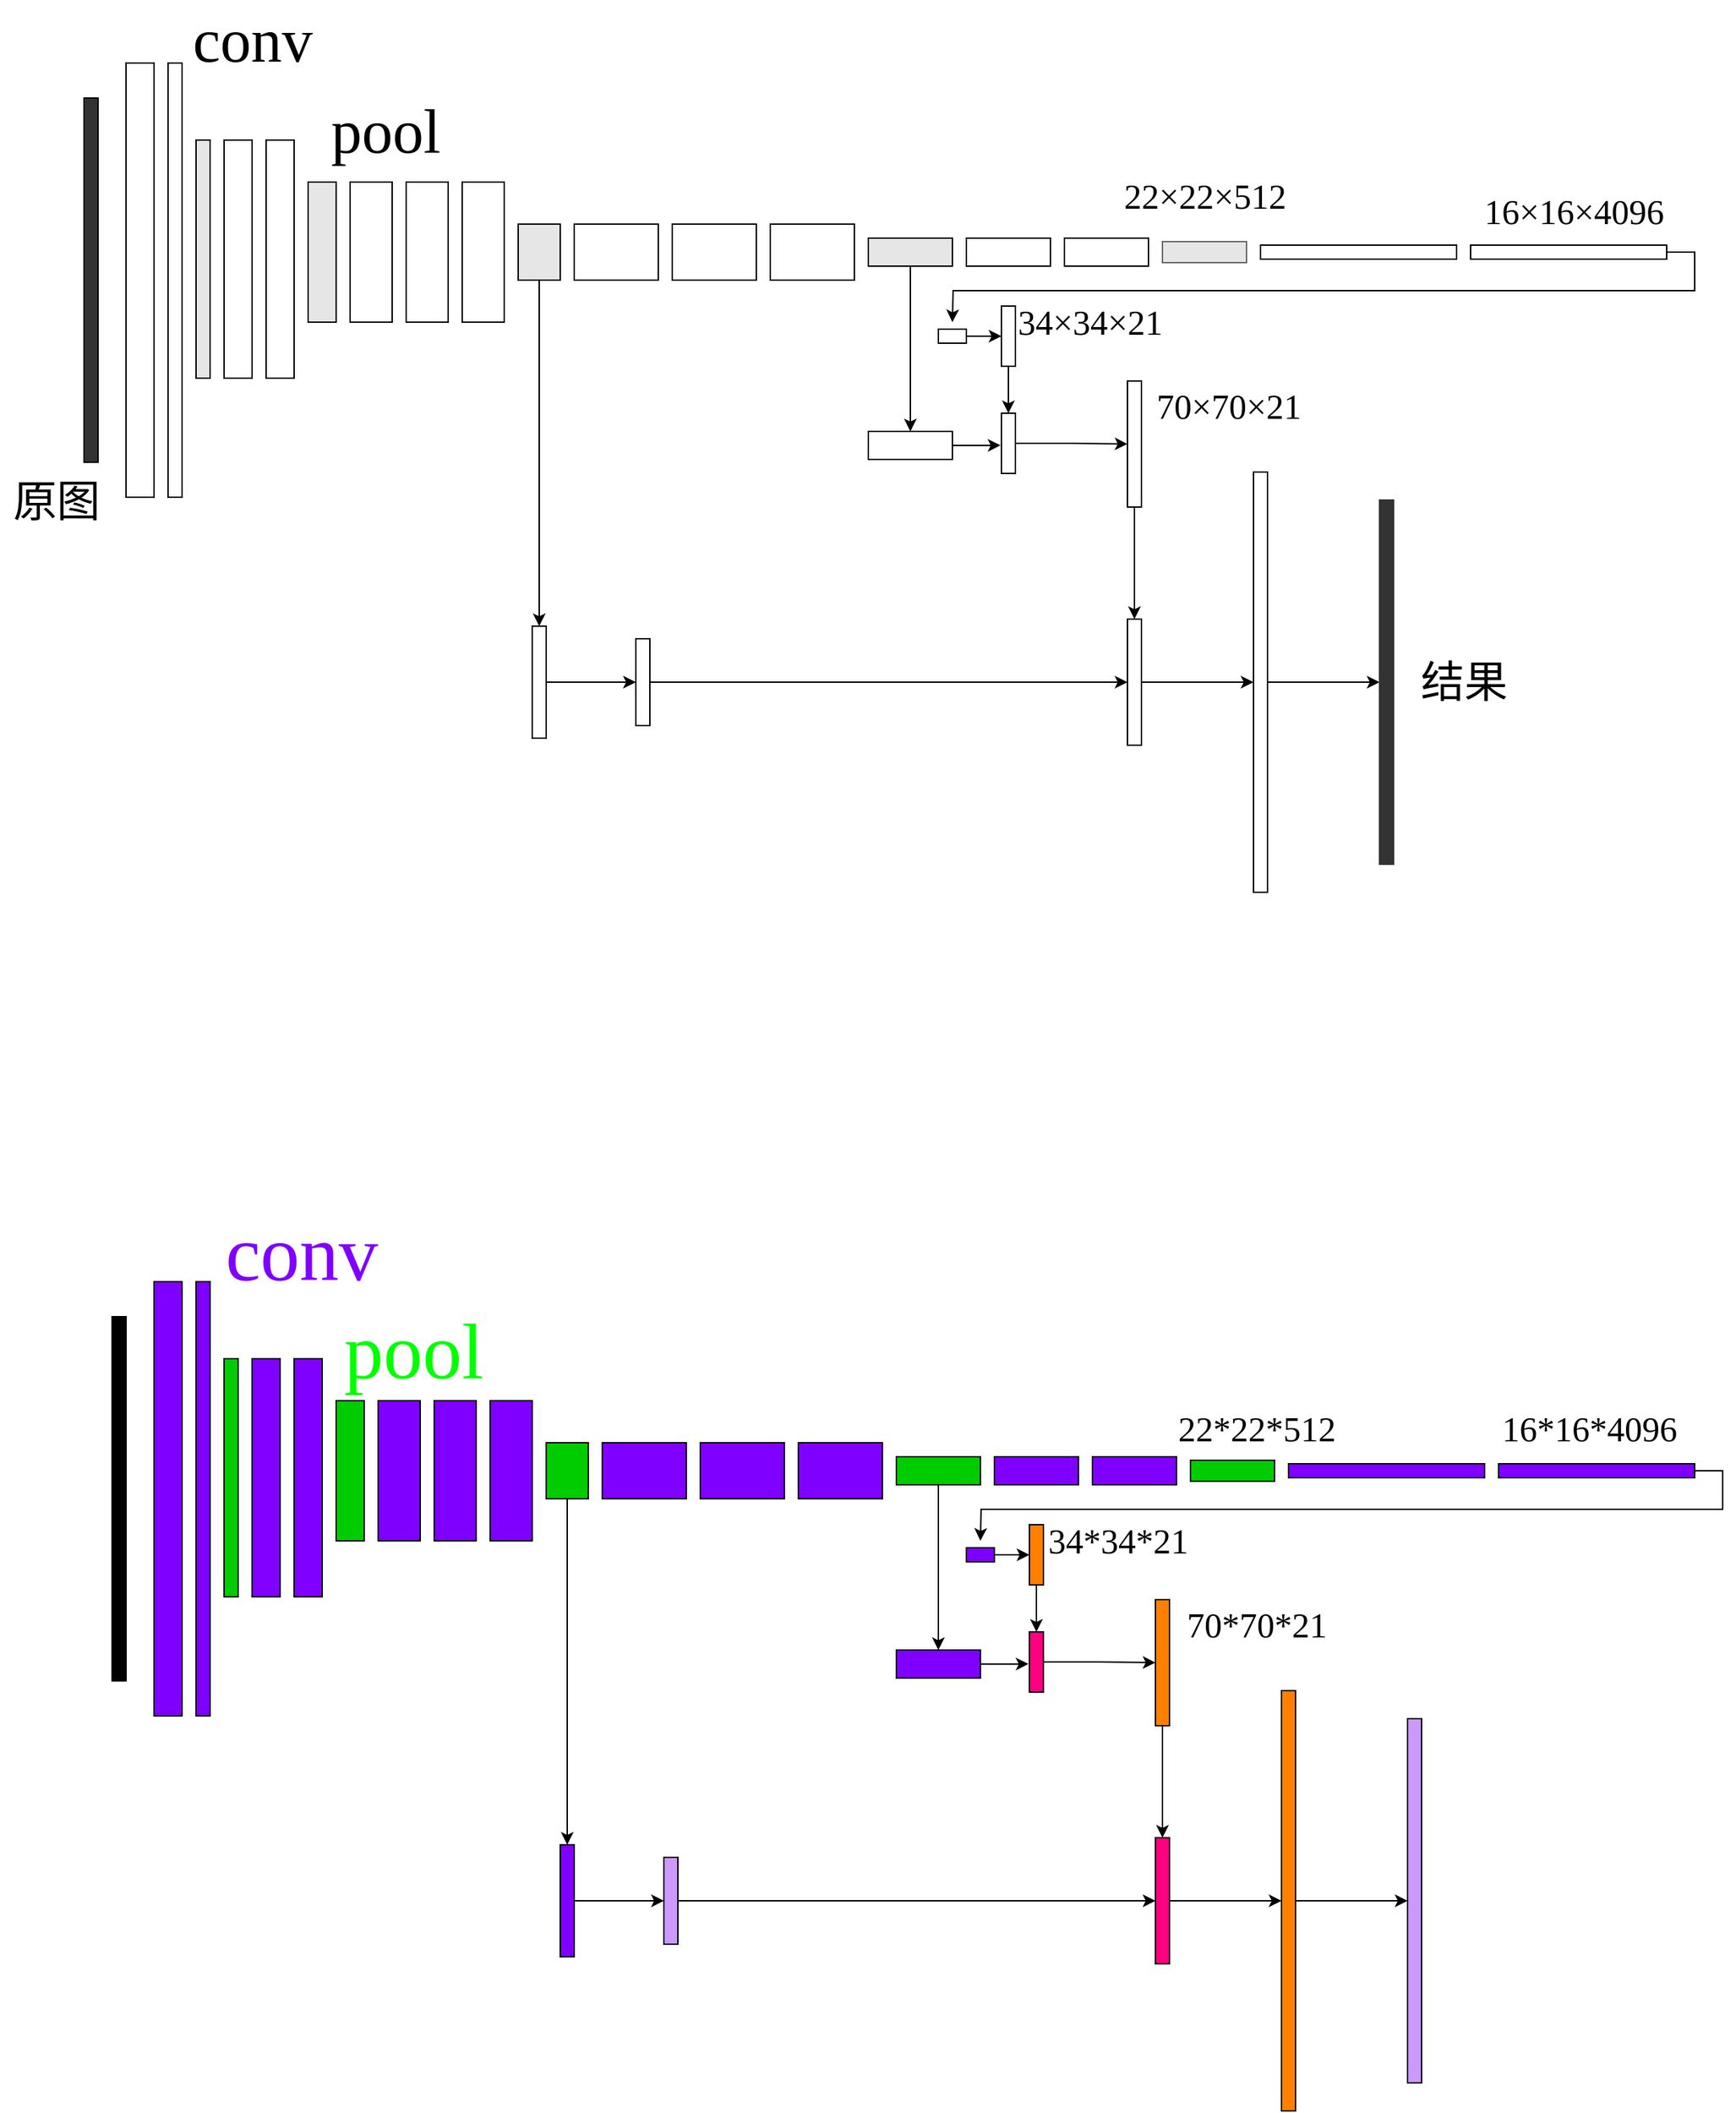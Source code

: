 <mxfile version="13.1.3" type="github">
  <diagram id="4vmw9qc6sN0B8Oa-BUN9" name="Page-1">
    <mxGraphModel dx="2274" dy="750" grid="1" gridSize="10" guides="1" tooltips="1" connect="1" arrows="1" fold="1" page="1" pageScale="1" pageWidth="827" pageHeight="1169" math="0" shadow="0">
      <root>
        <mxCell id="0" />
        <mxCell id="1" parent="0" />
        <mxCell id="EISd4JiYMSwrplZ_3Wii-1" value="" style="rounded=0;whiteSpace=wrap;html=1;strokeColor=#000000;fillColor=#333333;fontFamily=Times New Roman;fontSize=25;" parent="1" vertex="1">
          <mxGeometry x="20" y="180" width="10" height="260" as="geometry" />
        </mxCell>
        <mxCell id="EISd4JiYMSwrplZ_3Wii-2" value="" style="rounded=0;whiteSpace=wrap;html=1;fillColor=#FFFFFF;fontFamily=Times New Roman;fontSize=25;" parent="1" vertex="1">
          <mxGeometry x="50" y="155" width="20" height="310" as="geometry" />
        </mxCell>
        <mxCell id="EISd4JiYMSwrplZ_3Wii-3" value="" style="rounded=0;whiteSpace=wrap;html=1;fillColor=#FFFFFF;fontFamily=Times New Roman;fontSize=25;" parent="1" vertex="1">
          <mxGeometry x="80" y="155" width="10" height="310" as="geometry" />
        </mxCell>
        <mxCell id="EISd4JiYMSwrplZ_3Wii-4" value="" style="rounded=0;whiteSpace=wrap;html=1;fillColor=#E6E6E6;fontFamily=Times New Roman;fontSize=25;" parent="1" vertex="1">
          <mxGeometry x="100" y="210" width="10" height="170" as="geometry" />
        </mxCell>
        <mxCell id="EISd4JiYMSwrplZ_3Wii-5" value="" style="rounded=0;whiteSpace=wrap;html=1;fillColor=#FFFFFF;fontFamily=Times New Roman;fontSize=25;" parent="1" vertex="1">
          <mxGeometry x="120" y="210" width="20" height="170" as="geometry" />
        </mxCell>
        <mxCell id="EISd4JiYMSwrplZ_3Wii-7" value="" style="rounded=0;whiteSpace=wrap;html=1;fillColor=#FFFFFF;fontFamily=Times New Roman;fontSize=25;" parent="1" vertex="1">
          <mxGeometry x="150" y="210" width="20" height="170" as="geometry" />
        </mxCell>
        <mxCell id="EISd4JiYMSwrplZ_3Wii-8" value="" style="rounded=0;whiteSpace=wrap;html=1;fillColor=#E6E6E6;fontFamily=Times New Roman;fontSize=25;" parent="1" vertex="1">
          <mxGeometry x="180" y="240" width="20" height="100" as="geometry" />
        </mxCell>
        <mxCell id="EISd4JiYMSwrplZ_3Wii-9" value="" style="rounded=0;whiteSpace=wrap;html=1;fillColor=#FFFFFF;fontFamily=Times New Roman;fontSize=25;" parent="1" vertex="1">
          <mxGeometry x="210" y="240" width="30" height="100" as="geometry" />
        </mxCell>
        <mxCell id="EISd4JiYMSwrplZ_3Wii-11" value="" style="rounded=0;whiteSpace=wrap;html=1;fillColor=#FFFFFF;fontFamily=Times New Roman;fontSize=25;" parent="1" vertex="1">
          <mxGeometry x="250" y="240" width="30" height="100" as="geometry" />
        </mxCell>
        <mxCell id="EISd4JiYMSwrplZ_3Wii-12" value="" style="rounded=0;whiteSpace=wrap;html=1;fillColor=#FFFFFF;fontFamily=Times New Roman;fontSize=25;" parent="1" vertex="1">
          <mxGeometry x="290" y="240" width="30" height="100" as="geometry" />
        </mxCell>
        <mxCell id="EISd4JiYMSwrplZ_3Wii-50" value="" style="edgeStyle=orthogonalEdgeStyle;rounded=0;orthogonalLoop=1;jettySize=auto;html=1;exitX=0.5;exitY=1;exitDx=0;exitDy=0;fontFamily=Times New Roman;fontSize=25;" parent="1" source="EISd4JiYMSwrplZ_3Wii-13" target="EISd4JiYMSwrplZ_3Wii-49" edge="1">
          <mxGeometry relative="1" as="geometry">
            <mxPoint x="345" y="325" as="sourcePoint" />
          </mxGeometry>
        </mxCell>
        <mxCell id="EISd4JiYMSwrplZ_3Wii-13" value="" style="rounded=0;whiteSpace=wrap;html=1;fillColor=#E6E6E6;fontFamily=Times New Roman;fontSize=25;" parent="1" vertex="1">
          <mxGeometry x="330" y="270" width="30" height="40" as="geometry" />
        </mxCell>
        <mxCell id="EISd4JiYMSwrplZ_3Wii-52" value="" style="edgeStyle=orthogonalEdgeStyle;rounded=0;orthogonalLoop=1;jettySize=auto;html=1;entryX=0;entryY=0.5;entryDx=0;entryDy=0;fontFamily=Times New Roman;fontSize=25;" parent="1" source="EISd4JiYMSwrplZ_3Wii-49" target="EISd4JiYMSwrplZ_3Wii-43" edge="1">
          <mxGeometry relative="1" as="geometry">
            <mxPoint x="411" y="592" as="targetPoint" />
          </mxGeometry>
        </mxCell>
        <mxCell id="EISd4JiYMSwrplZ_3Wii-49" value="" style="rounded=0;whiteSpace=wrap;html=1;fillColor=#FFFFFF;fontFamily=Times New Roman;fontSize=25;" parent="1" vertex="1">
          <mxGeometry x="340" y="557" width="10" height="80" as="geometry" />
        </mxCell>
        <mxCell id="EISd4JiYMSwrplZ_3Wii-48" value="" style="edgeStyle=orthogonalEdgeStyle;rounded=0;orthogonalLoop=1;jettySize=auto;html=1;fontFamily=Times New Roman;fontSize=25;" parent="1" source="EISd4JiYMSwrplZ_3Wii-43" target="EISd4JiYMSwrplZ_3Wii-36" edge="1">
          <mxGeometry relative="1" as="geometry">
            <mxPoint x="440" y="580" as="targetPoint" />
          </mxGeometry>
        </mxCell>
        <mxCell id="EISd4JiYMSwrplZ_3Wii-43" value="" style="rounded=0;whiteSpace=wrap;html=1;fillColor=#FFFFFF;fontFamily=Times New Roman;fontSize=25;" parent="1" vertex="1">
          <mxGeometry x="414" y="566" width="10" height="62" as="geometry" />
        </mxCell>
        <mxCell id="EISd4JiYMSwrplZ_3Wii-15" value="" style="rounded=0;whiteSpace=wrap;html=1;fillColor=#FFFFFF;fontFamily=Times New Roman;fontSize=25;" parent="1" vertex="1">
          <mxGeometry x="370" y="270" width="60" height="40" as="geometry" />
        </mxCell>
        <mxCell id="EISd4JiYMSwrplZ_3Wii-17" value="" style="rounded=0;whiteSpace=wrap;html=1;fillColor=#FFFFFF;fontFamily=Times New Roman;fontSize=25;" parent="1" vertex="1">
          <mxGeometry x="440" y="270" width="60" height="40" as="geometry" />
        </mxCell>
        <mxCell id="EISd4JiYMSwrplZ_3Wii-18" value="" style="rounded=0;whiteSpace=wrap;html=1;fillColor=#FFFFFF;fontFamily=Times New Roman;fontSize=25;" parent="1" vertex="1">
          <mxGeometry x="510" y="270" width="60" height="40" as="geometry" />
        </mxCell>
        <mxCell id="EISd4JiYMSwrplZ_3Wii-58" value="" style="edgeStyle=orthogonalEdgeStyle;rounded=0;orthogonalLoop=1;jettySize=auto;html=1;fontFamily=Times New Roman;fontSize=25;" parent="1" source="EISd4JiYMSwrplZ_3Wii-19" target="EISd4JiYMSwrplZ_3Wii-57" edge="1">
          <mxGeometry relative="1" as="geometry" />
        </mxCell>
        <mxCell id="EISd4JiYMSwrplZ_3Wii-19" value="" style="rounded=0;whiteSpace=wrap;html=1;fillColor=#E6E6E6;fontFamily=Times New Roman;fontSize=25;" parent="1" vertex="1">
          <mxGeometry x="580" y="280" width="60" height="20" as="geometry" />
        </mxCell>
        <mxCell id="EISd4JiYMSwrplZ_3Wii-60" value="" style="edgeStyle=orthogonalEdgeStyle;rounded=0;orthogonalLoop=1;jettySize=auto;html=1;entryX=-0.066;entryY=0.533;entryDx=0;entryDy=0;entryPerimeter=0;fontFamily=Times New Roman;fontSize=25;" parent="1" source="EISd4JiYMSwrplZ_3Wii-57" target="EISd4JiYMSwrplZ_3Wii-32" edge="1">
          <mxGeometry relative="1" as="geometry">
            <mxPoint x="670" y="427" as="targetPoint" />
          </mxGeometry>
        </mxCell>
        <mxCell id="EISd4JiYMSwrplZ_3Wii-57" value="" style="rounded=0;whiteSpace=wrap;html=1;fillColor=#FFFFFF;fontFamily=Times New Roman;fontSize=25;" parent="1" vertex="1">
          <mxGeometry x="580" y="418" width="60" height="20" as="geometry" />
        </mxCell>
        <mxCell id="EISd4JiYMSwrplZ_3Wii-22" value="" style="rounded=0;whiteSpace=wrap;html=1;fillColor=#FFFFFF;fontFamily=Times New Roman;fontSize=25;" parent="1" vertex="1">
          <mxGeometry x="650" y="280" width="60" height="20" as="geometry" />
        </mxCell>
        <mxCell id="EISd4JiYMSwrplZ_3Wii-23" value="" style="rounded=0;whiteSpace=wrap;html=1;fillColor=#FFFFFF;fontFamily=Times New Roman;fontSize=25;" parent="1" vertex="1">
          <mxGeometry x="720" y="280" width="60" height="20" as="geometry" />
        </mxCell>
        <mxCell id="EISd4JiYMSwrplZ_3Wii-24" value="" style="rounded=0;whiteSpace=wrap;html=1;fillColor=#E6E6E6;fontFamily=Times New Roman;fontSize=25;strokeColor=#666666;fontColor=#333333;" parent="1" vertex="1">
          <mxGeometry x="790" y="282.5" width="60" height="15" as="geometry" />
        </mxCell>
        <mxCell id="EISd4JiYMSwrplZ_3Wii-25" value="" style="rounded=0;whiteSpace=wrap;html=1;fillColor=#FFFFFF;fontFamily=Times New Roman;fontSize=25;" parent="1" vertex="1">
          <mxGeometry x="860" y="285" width="140" height="10" as="geometry" />
        </mxCell>
        <mxCell id="EISd4JiYMSwrplZ_3Wii-54" value="" style="edgeStyle=orthogonalEdgeStyle;rounded=0;orthogonalLoop=1;jettySize=auto;html=1;exitX=1;exitY=0.5;exitDx=0;exitDy=0;fontFamily=Times New Roman;fontSize=25;" parent="1" source="EISd4JiYMSwrplZ_3Wii-27" edge="1">
          <mxGeometry relative="1" as="geometry">
            <mxPoint x="640" y="340" as="targetPoint" />
          </mxGeometry>
        </mxCell>
        <mxCell id="EISd4JiYMSwrplZ_3Wii-27" value="" style="rounded=0;whiteSpace=wrap;html=1;fillColor=#FFFFFF;fontFamily=Times New Roman;fontSize=25;" parent="1" vertex="1">
          <mxGeometry x="1010" y="285" width="140" height="10" as="geometry" />
        </mxCell>
        <mxCell id="EISd4JiYMSwrplZ_3Wii-56" value="" style="edgeStyle=orthogonalEdgeStyle;rounded=0;orthogonalLoop=1;jettySize=auto;html=1;entryX=0;entryY=0.5;entryDx=0;entryDy=0;fontFamily=Times New Roman;fontSize=25;" parent="1" source="EISd4JiYMSwrplZ_3Wii-28" target="EISd4JiYMSwrplZ_3Wii-31" edge="1">
          <mxGeometry relative="1" as="geometry">
            <mxPoint x="730" y="350" as="targetPoint" />
          </mxGeometry>
        </mxCell>
        <mxCell id="EISd4JiYMSwrplZ_3Wii-28" value="" style="rounded=0;whiteSpace=wrap;html=1;fillColor=#FFFFFF;fontFamily=Times New Roman;fontSize=25;" parent="1" vertex="1">
          <mxGeometry x="630" y="345" width="20" height="10" as="geometry" />
        </mxCell>
        <mxCell id="EISd4JiYMSwrplZ_3Wii-33" value="" style="edgeStyle=orthogonalEdgeStyle;rounded=0;orthogonalLoop=1;jettySize=auto;html=1;fontFamily=Times New Roman;fontSize=25;" parent="1" source="EISd4JiYMSwrplZ_3Wii-31" target="EISd4JiYMSwrplZ_3Wii-32" edge="1">
          <mxGeometry relative="1" as="geometry" />
        </mxCell>
        <mxCell id="EISd4JiYMSwrplZ_3Wii-31" value="" style="rounded=0;whiteSpace=wrap;html=1;fillColor=#FFFFFF;fontFamily=Times New Roman;fontSize=25;" parent="1" vertex="1">
          <mxGeometry x="675" y="328.5" width="10" height="43" as="geometry" />
        </mxCell>
        <mxCell id="EISd4JiYMSwrplZ_3Wii-35" value="" style="edgeStyle=orthogonalEdgeStyle;rounded=0;orthogonalLoop=1;jettySize=auto;html=1;fontFamily=Times New Roman;fontSize=25;" parent="1" source="EISd4JiYMSwrplZ_3Wii-32" target="EISd4JiYMSwrplZ_3Wii-34" edge="1">
          <mxGeometry relative="1" as="geometry" />
        </mxCell>
        <mxCell id="EISd4JiYMSwrplZ_3Wii-32" value="" style="rounded=0;whiteSpace=wrap;html=1;fillColor=#FFFFFF;fontFamily=Times New Roman;fontSize=25;" parent="1" vertex="1">
          <mxGeometry x="675" y="405" width="10" height="43" as="geometry" />
        </mxCell>
        <mxCell id="EISd4JiYMSwrplZ_3Wii-37" value="" style="edgeStyle=orthogonalEdgeStyle;rounded=0;orthogonalLoop=1;jettySize=auto;html=1;fontFamily=Times New Roman;fontSize=25;" parent="1" source="EISd4JiYMSwrplZ_3Wii-34" target="EISd4JiYMSwrplZ_3Wii-36" edge="1">
          <mxGeometry relative="1" as="geometry" />
        </mxCell>
        <mxCell id="EISd4JiYMSwrplZ_3Wii-34" value="" style="rounded=0;whiteSpace=wrap;html=1;fillColor=#FFFFFF;fontFamily=Times New Roman;fontSize=25;" parent="1" vertex="1">
          <mxGeometry x="765" y="382" width="10" height="90" as="geometry" />
        </mxCell>
        <mxCell id="EISd4JiYMSwrplZ_3Wii-39" value="" style="edgeStyle=orthogonalEdgeStyle;rounded=0;orthogonalLoop=1;jettySize=auto;html=1;fontFamily=Times New Roman;fontSize=25;" parent="1" source="EISd4JiYMSwrplZ_3Wii-36" target="EISd4JiYMSwrplZ_3Wii-38" edge="1">
          <mxGeometry relative="1" as="geometry" />
        </mxCell>
        <mxCell id="EISd4JiYMSwrplZ_3Wii-36" value="" style="rounded=0;whiteSpace=wrap;html=1;fillColor=#FFFFFF;fontFamily=Times New Roman;fontSize=25;" parent="1" vertex="1">
          <mxGeometry x="765" y="552" width="10" height="90" as="geometry" />
        </mxCell>
        <mxCell id="EISd4JiYMSwrplZ_3Wii-42" value="" style="edgeStyle=orthogonalEdgeStyle;rounded=0;orthogonalLoop=1;jettySize=auto;html=1;fontFamily=Times New Roman;fontSize=25;" parent="1" source="EISd4JiYMSwrplZ_3Wii-38" target="EISd4JiYMSwrplZ_3Wii-41" edge="1">
          <mxGeometry relative="1" as="geometry" />
        </mxCell>
        <mxCell id="EISd4JiYMSwrplZ_3Wii-38" value="" style="rounded=0;whiteSpace=wrap;html=1;fillColor=#FFFFFF;fontFamily=Times New Roman;fontSize=25;" parent="1" vertex="1">
          <mxGeometry x="855" y="447" width="10" height="300" as="geometry" />
        </mxCell>
        <mxCell id="EISd4JiYMSwrplZ_3Wii-41" value="" style="rounded=0;whiteSpace=wrap;html=1;fillColor=#333333;fontFamily=Times New Roman;fontSize=25;strokeColor=#333333;" parent="1" vertex="1">
          <mxGeometry x="945" y="467" width="10" height="260" as="geometry" />
        </mxCell>
        <mxCell id="EISd4JiYMSwrplZ_3Wii-61" value="16&lt;span&gt;×&lt;/span&gt;16&lt;span&gt;×&lt;/span&gt;4096" style="text;html=1;strokeColor=none;fillColor=none;align=center;verticalAlign=middle;whiteSpace=wrap;rounded=0;fontFamily=Times New Roman;fontSize=25;" parent="1" vertex="1">
          <mxGeometry x="1019" y="251" width="130" height="20" as="geometry" />
        </mxCell>
        <mxCell id="EISd4JiYMSwrplZ_3Wii-63" value="22×22×512" style="text;html=1;align=center;verticalAlign=middle;resizable=0;points=[];autosize=1;fontFamily=Times New Roman;fontSize=25;" parent="1" vertex="1">
          <mxGeometry x="755" y="230" width="130" height="40" as="geometry" />
        </mxCell>
        <mxCell id="EISd4JiYMSwrplZ_3Wii-64" value="34×34×21" style="text;html=1;align=center;verticalAlign=middle;resizable=0;points=[];autosize=1;fontFamily=Times New Roman;fontSize=25;" parent="1" vertex="1">
          <mxGeometry x="678" y="320" width="120" height="40" as="geometry" />
        </mxCell>
        <mxCell id="EISd4JiYMSwrplZ_3Wii-65" value="70×70×21" style="text;html=1;align=center;verticalAlign=middle;resizable=0;points=[];autosize=1;fontFamily=Times New Roman;fontSize=25;" parent="1" vertex="1">
          <mxGeometry x="777" y="380" width="120" height="40" as="geometry" />
        </mxCell>
        <mxCell id="EISd4JiYMSwrplZ_3Wii-66" value="&lt;font style=&quot;font-size: 44px;&quot;&gt;conv&lt;/font&gt;" style="text;html=1;align=center;verticalAlign=middle;resizable=0;points=[];autosize=1;fontSize=44;fontFamily=Times New Roman;" parent="1" vertex="1">
          <mxGeometry x="90" y="110" width="100" height="60" as="geometry" />
        </mxCell>
        <mxCell id="EISd4JiYMSwrplZ_3Wii-67" value="&lt;font style=&quot;font-size: 44px;&quot;&gt;pool&lt;/font&gt;" style="text;html=1;align=center;verticalAlign=middle;resizable=0;points=[];autosize=1;fontSize=44;fontFamily=Times New Roman;" parent="1" vertex="1">
          <mxGeometry x="190" y="175" width="90" height="60" as="geometry" />
        </mxCell>
        <mxCell id="zK5FRSOt8R1a8rK1VpA8-49" value="" style="rounded=0;whiteSpace=wrap;html=1;strokeColor=#000000;fillColor=#000000;fontFamily=Times New Roman;fontSize=25;" parent="1" vertex="1">
          <mxGeometry x="40" y="1050" width="10" height="260" as="geometry" />
        </mxCell>
        <mxCell id="zK5FRSOt8R1a8rK1VpA8-50" value="" style="rounded=0;whiteSpace=wrap;html=1;fillColor=#7F00FF;fontFamily=Times New Roman;fontSize=25;" parent="1" vertex="1">
          <mxGeometry x="70" y="1025" width="20" height="310" as="geometry" />
        </mxCell>
        <mxCell id="zK5FRSOt8R1a8rK1VpA8-51" value="" style="rounded=0;whiteSpace=wrap;html=1;fillColor=#7F00FF;fontFamily=Times New Roman;fontSize=25;" parent="1" vertex="1">
          <mxGeometry x="100" y="1025" width="10" height="310" as="geometry" />
        </mxCell>
        <mxCell id="zK5FRSOt8R1a8rK1VpA8-52" value="" style="rounded=0;whiteSpace=wrap;html=1;fillColor=#00CC00;fontFamily=Times New Roman;fontSize=25;" parent="1" vertex="1">
          <mxGeometry x="120" y="1080" width="10" height="170" as="geometry" />
        </mxCell>
        <mxCell id="zK5FRSOt8R1a8rK1VpA8-53" value="" style="rounded=0;whiteSpace=wrap;html=1;fillColor=#7F00FF;fontFamily=Times New Roman;fontSize=25;" parent="1" vertex="1">
          <mxGeometry x="140" y="1080" width="20" height="170" as="geometry" />
        </mxCell>
        <mxCell id="zK5FRSOt8R1a8rK1VpA8-54" value="" style="rounded=0;whiteSpace=wrap;html=1;fillColor=#7F00FF;fontFamily=Times New Roman;fontSize=25;" parent="1" vertex="1">
          <mxGeometry x="170" y="1080" width="20" height="170" as="geometry" />
        </mxCell>
        <mxCell id="zK5FRSOt8R1a8rK1VpA8-55" value="" style="rounded=0;whiteSpace=wrap;html=1;fillColor=#00CC00;fontFamily=Times New Roman;fontSize=25;" parent="1" vertex="1">
          <mxGeometry x="200" y="1110" width="20" height="100" as="geometry" />
        </mxCell>
        <mxCell id="zK5FRSOt8R1a8rK1VpA8-56" value="" style="rounded=0;whiteSpace=wrap;html=1;fillColor=#7F00FF;fontFamily=Times New Roman;fontSize=25;" parent="1" vertex="1">
          <mxGeometry x="230" y="1110" width="30" height="100" as="geometry" />
        </mxCell>
        <mxCell id="zK5FRSOt8R1a8rK1VpA8-57" value="" style="rounded=0;whiteSpace=wrap;html=1;fillColor=#7F00FF;fontFamily=Times New Roman;fontSize=25;" parent="1" vertex="1">
          <mxGeometry x="270" y="1110" width="30" height="100" as="geometry" />
        </mxCell>
        <mxCell id="zK5FRSOt8R1a8rK1VpA8-58" value="" style="rounded=0;whiteSpace=wrap;html=1;fillColor=#7F00FF;fontFamily=Times New Roman;fontSize=25;" parent="1" vertex="1">
          <mxGeometry x="310" y="1110" width="30" height="100" as="geometry" />
        </mxCell>
        <mxCell id="zK5FRSOt8R1a8rK1VpA8-59" value="" style="edgeStyle=orthogonalEdgeStyle;rounded=0;orthogonalLoop=1;jettySize=auto;html=1;exitX=0.5;exitY=1;exitDx=0;exitDy=0;fontFamily=Times New Roman;fontSize=25;" parent="1" source="zK5FRSOt8R1a8rK1VpA8-60" target="zK5FRSOt8R1a8rK1VpA8-62" edge="1">
          <mxGeometry relative="1" as="geometry">
            <mxPoint x="365" y="1195" as="sourcePoint" />
          </mxGeometry>
        </mxCell>
        <mxCell id="zK5FRSOt8R1a8rK1VpA8-60" value="" style="rounded=0;whiteSpace=wrap;html=1;fillColor=#00CC00;fontFamily=Times New Roman;fontSize=25;" parent="1" vertex="1">
          <mxGeometry x="350" y="1140" width="30" height="40" as="geometry" />
        </mxCell>
        <mxCell id="zK5FRSOt8R1a8rK1VpA8-61" value="" style="edgeStyle=orthogonalEdgeStyle;rounded=0;orthogonalLoop=1;jettySize=auto;html=1;entryX=0;entryY=0.5;entryDx=0;entryDy=0;fontFamily=Times New Roman;fontSize=25;" parent="1" source="zK5FRSOt8R1a8rK1VpA8-62" target="zK5FRSOt8R1a8rK1VpA8-64" edge="1">
          <mxGeometry relative="1" as="geometry">
            <mxPoint x="431" y="1462" as="targetPoint" />
          </mxGeometry>
        </mxCell>
        <mxCell id="zK5FRSOt8R1a8rK1VpA8-62" value="" style="rounded=0;whiteSpace=wrap;html=1;fillColor=#7F00FF;fontFamily=Times New Roman;fontSize=25;" parent="1" vertex="1">
          <mxGeometry x="360" y="1427" width="10" height="80" as="geometry" />
        </mxCell>
        <mxCell id="zK5FRSOt8R1a8rK1VpA8-63" value="" style="edgeStyle=orthogonalEdgeStyle;rounded=0;orthogonalLoop=1;jettySize=auto;html=1;fontFamily=Times New Roman;fontSize=25;" parent="1" source="zK5FRSOt8R1a8rK1VpA8-64" target="zK5FRSOt8R1a8rK1VpA8-87" edge="1">
          <mxGeometry relative="1" as="geometry">
            <mxPoint x="460" y="1450" as="targetPoint" />
          </mxGeometry>
        </mxCell>
        <mxCell id="zK5FRSOt8R1a8rK1VpA8-64" value="" style="rounded=0;whiteSpace=wrap;html=1;fillColor=#CC99FF;fontFamily=Times New Roman;fontSize=25;" parent="1" vertex="1">
          <mxGeometry x="434" y="1436" width="10" height="62" as="geometry" />
        </mxCell>
        <mxCell id="zK5FRSOt8R1a8rK1VpA8-65" value="" style="rounded=0;whiteSpace=wrap;html=1;fillColor=#7F00FF;fontFamily=Times New Roman;fontSize=25;" parent="1" vertex="1">
          <mxGeometry x="390" y="1140" width="60" height="40" as="geometry" />
        </mxCell>
        <mxCell id="zK5FRSOt8R1a8rK1VpA8-66" value="" style="rounded=0;whiteSpace=wrap;html=1;fillColor=#7F00FF;fontFamily=Times New Roman;fontSize=25;" parent="1" vertex="1">
          <mxGeometry x="460" y="1140" width="60" height="40" as="geometry" />
        </mxCell>
        <mxCell id="zK5FRSOt8R1a8rK1VpA8-67" value="" style="rounded=0;whiteSpace=wrap;html=1;fillColor=#7F00FF;fontFamily=Times New Roman;fontSize=25;" parent="1" vertex="1">
          <mxGeometry x="530" y="1140" width="60" height="40" as="geometry" />
        </mxCell>
        <mxCell id="zK5FRSOt8R1a8rK1VpA8-68" value="" style="edgeStyle=orthogonalEdgeStyle;rounded=0;orthogonalLoop=1;jettySize=auto;html=1;fontFamily=Times New Roman;fontSize=25;" parent="1" source="zK5FRSOt8R1a8rK1VpA8-69" target="zK5FRSOt8R1a8rK1VpA8-71" edge="1">
          <mxGeometry relative="1" as="geometry" />
        </mxCell>
        <mxCell id="zK5FRSOt8R1a8rK1VpA8-69" value="" style="rounded=0;whiteSpace=wrap;html=1;fillColor=#00CC00;fontFamily=Times New Roman;fontSize=25;" parent="1" vertex="1">
          <mxGeometry x="600" y="1150" width="60" height="20" as="geometry" />
        </mxCell>
        <mxCell id="zK5FRSOt8R1a8rK1VpA8-70" value="" style="edgeStyle=orthogonalEdgeStyle;rounded=0;orthogonalLoop=1;jettySize=auto;html=1;entryX=-0.066;entryY=0.533;entryDx=0;entryDy=0;entryPerimeter=0;fontFamily=Times New Roman;fontSize=25;" parent="1" source="zK5FRSOt8R1a8rK1VpA8-71" target="zK5FRSOt8R1a8rK1VpA8-83" edge="1">
          <mxGeometry relative="1" as="geometry">
            <mxPoint x="690" y="1297" as="targetPoint" />
          </mxGeometry>
        </mxCell>
        <mxCell id="zK5FRSOt8R1a8rK1VpA8-71" value="" style="rounded=0;whiteSpace=wrap;html=1;fillColor=#7F00FF;fontFamily=Times New Roman;fontSize=25;" parent="1" vertex="1">
          <mxGeometry x="600" y="1288" width="60" height="20" as="geometry" />
        </mxCell>
        <mxCell id="zK5FRSOt8R1a8rK1VpA8-72" value="" style="rounded=0;whiteSpace=wrap;html=1;fillColor=#7F00FF;fontFamily=Times New Roman;fontSize=25;" parent="1" vertex="1">
          <mxGeometry x="670" y="1150" width="60" height="20" as="geometry" />
        </mxCell>
        <mxCell id="zK5FRSOt8R1a8rK1VpA8-73" value="" style="rounded=0;whiteSpace=wrap;html=1;fillColor=#7F00FF;fontFamily=Times New Roman;fontSize=25;" parent="1" vertex="1">
          <mxGeometry x="740" y="1150" width="60" height="20" as="geometry" />
        </mxCell>
        <mxCell id="zK5FRSOt8R1a8rK1VpA8-74" value="" style="rounded=0;whiteSpace=wrap;html=1;fillColor=#00CC00;fontFamily=Times New Roman;fontSize=25;" parent="1" vertex="1">
          <mxGeometry x="810" y="1152.5" width="60" height="15" as="geometry" />
        </mxCell>
        <mxCell id="zK5FRSOt8R1a8rK1VpA8-75" value="" style="rounded=0;whiteSpace=wrap;html=1;fillColor=#7F00FF;fontFamily=Times New Roman;fontSize=25;" parent="1" vertex="1">
          <mxGeometry x="880" y="1155" width="140" height="10" as="geometry" />
        </mxCell>
        <mxCell id="zK5FRSOt8R1a8rK1VpA8-76" value="" style="edgeStyle=orthogonalEdgeStyle;rounded=0;orthogonalLoop=1;jettySize=auto;html=1;exitX=1;exitY=0.5;exitDx=0;exitDy=0;fontFamily=Times New Roman;fontSize=25;" parent="1" source="zK5FRSOt8R1a8rK1VpA8-77" edge="1">
          <mxGeometry relative="1" as="geometry">
            <mxPoint x="660" y="1210" as="targetPoint" />
          </mxGeometry>
        </mxCell>
        <mxCell id="zK5FRSOt8R1a8rK1VpA8-77" value="" style="rounded=0;whiteSpace=wrap;html=1;fillColor=#7F00FF;fontFamily=Times New Roman;fontSize=25;" parent="1" vertex="1">
          <mxGeometry x="1030" y="1155" width="140" height="10" as="geometry" />
        </mxCell>
        <mxCell id="zK5FRSOt8R1a8rK1VpA8-78" value="" style="edgeStyle=orthogonalEdgeStyle;rounded=0;orthogonalLoop=1;jettySize=auto;html=1;entryX=0;entryY=0.5;entryDx=0;entryDy=0;fontFamily=Times New Roman;fontSize=25;" parent="1" source="zK5FRSOt8R1a8rK1VpA8-79" target="zK5FRSOt8R1a8rK1VpA8-81" edge="1">
          <mxGeometry relative="1" as="geometry">
            <mxPoint x="750" y="1220" as="targetPoint" />
          </mxGeometry>
        </mxCell>
        <mxCell id="zK5FRSOt8R1a8rK1VpA8-79" value="" style="rounded=0;whiteSpace=wrap;html=1;fillColor=#7F00FF;fontFamily=Times New Roman;fontSize=25;" parent="1" vertex="1">
          <mxGeometry x="650" y="1215" width="20" height="10" as="geometry" />
        </mxCell>
        <mxCell id="zK5FRSOt8R1a8rK1VpA8-80" value="" style="edgeStyle=orthogonalEdgeStyle;rounded=0;orthogonalLoop=1;jettySize=auto;html=1;fontFamily=Times New Roman;fontSize=25;" parent="1" source="zK5FRSOt8R1a8rK1VpA8-81" target="zK5FRSOt8R1a8rK1VpA8-83" edge="1">
          <mxGeometry relative="1" as="geometry" />
        </mxCell>
        <mxCell id="zK5FRSOt8R1a8rK1VpA8-81" value="" style="rounded=0;whiteSpace=wrap;html=1;fillColor=#FF8000;fontFamily=Times New Roman;fontSize=25;" parent="1" vertex="1">
          <mxGeometry x="695" y="1198.5" width="10" height="43" as="geometry" />
        </mxCell>
        <mxCell id="zK5FRSOt8R1a8rK1VpA8-82" value="" style="edgeStyle=orthogonalEdgeStyle;rounded=0;orthogonalLoop=1;jettySize=auto;html=1;fontFamily=Times New Roman;fontSize=25;" parent="1" source="zK5FRSOt8R1a8rK1VpA8-83" target="zK5FRSOt8R1a8rK1VpA8-85" edge="1">
          <mxGeometry relative="1" as="geometry" />
        </mxCell>
        <mxCell id="zK5FRSOt8R1a8rK1VpA8-83" value="" style="rounded=0;whiteSpace=wrap;html=1;fillColor=#FF0080;fontFamily=Times New Roman;fontSize=25;" parent="1" vertex="1">
          <mxGeometry x="695" y="1275" width="10" height="43" as="geometry" />
        </mxCell>
        <mxCell id="zK5FRSOt8R1a8rK1VpA8-84" value="" style="edgeStyle=orthogonalEdgeStyle;rounded=0;orthogonalLoop=1;jettySize=auto;html=1;fontFamily=Times New Roman;fontSize=25;" parent="1" source="zK5FRSOt8R1a8rK1VpA8-85" target="zK5FRSOt8R1a8rK1VpA8-87" edge="1">
          <mxGeometry relative="1" as="geometry" />
        </mxCell>
        <mxCell id="zK5FRSOt8R1a8rK1VpA8-85" value="" style="rounded=0;whiteSpace=wrap;html=1;fillColor=#FF8000;fontFamily=Times New Roman;fontSize=25;" parent="1" vertex="1">
          <mxGeometry x="785" y="1252" width="10" height="90" as="geometry" />
        </mxCell>
        <mxCell id="zK5FRSOt8R1a8rK1VpA8-86" value="" style="edgeStyle=orthogonalEdgeStyle;rounded=0;orthogonalLoop=1;jettySize=auto;html=1;fontFamily=Times New Roman;fontSize=25;" parent="1" source="zK5FRSOt8R1a8rK1VpA8-87" target="zK5FRSOt8R1a8rK1VpA8-89" edge="1">
          <mxGeometry relative="1" as="geometry" />
        </mxCell>
        <mxCell id="zK5FRSOt8R1a8rK1VpA8-87" value="" style="rounded=0;whiteSpace=wrap;html=1;fillColor=#FF0080;fontFamily=Times New Roman;fontSize=25;" parent="1" vertex="1">
          <mxGeometry x="785" y="1422" width="10" height="90" as="geometry" />
        </mxCell>
        <mxCell id="zK5FRSOt8R1a8rK1VpA8-88" value="" style="edgeStyle=orthogonalEdgeStyle;rounded=0;orthogonalLoop=1;jettySize=auto;html=1;fontFamily=Times New Roman;fontSize=25;" parent="1" source="zK5FRSOt8R1a8rK1VpA8-89" target="zK5FRSOt8R1a8rK1VpA8-90" edge="1">
          <mxGeometry relative="1" as="geometry" />
        </mxCell>
        <mxCell id="zK5FRSOt8R1a8rK1VpA8-89" value="" style="rounded=0;whiteSpace=wrap;html=1;fillColor=#FF8000;fontFamily=Times New Roman;fontSize=25;" parent="1" vertex="1">
          <mxGeometry x="875" y="1317" width="10" height="300" as="geometry" />
        </mxCell>
        <mxCell id="zK5FRSOt8R1a8rK1VpA8-90" value="" style="rounded=0;whiteSpace=wrap;html=1;fillColor=#CC99FF;fontFamily=Times New Roman;fontSize=25;" parent="1" vertex="1">
          <mxGeometry x="965" y="1337" width="10" height="260" as="geometry" />
        </mxCell>
        <mxCell id="zK5FRSOt8R1a8rK1VpA8-91" value="16*16*4096" style="text;html=1;strokeColor=none;fillColor=none;align=center;verticalAlign=middle;whiteSpace=wrap;rounded=0;fontFamily=Times New Roman;fontSize=25;" parent="1" vertex="1">
          <mxGeometry x="1030" y="1120" width="130" height="20" as="geometry" />
        </mxCell>
        <mxCell id="zK5FRSOt8R1a8rK1VpA8-92" value="22*22*512" style="text;html=1;align=center;verticalAlign=middle;resizable=0;points=[];autosize=1;fontFamily=Times New Roman;fontSize=25;" parent="1" vertex="1">
          <mxGeometry x="792" y="1110" width="130" height="40" as="geometry" />
        </mxCell>
        <mxCell id="zK5FRSOt8R1a8rK1VpA8-93" value="34*34*21" style="text;html=1;align=center;verticalAlign=middle;resizable=0;points=[];autosize=1;fontFamily=Times New Roman;fontSize=25;" parent="1" vertex="1">
          <mxGeometry x="698" y="1190" width="120" height="40" as="geometry" />
        </mxCell>
        <mxCell id="zK5FRSOt8R1a8rK1VpA8-94" value="70*70*21" style="text;html=1;align=center;verticalAlign=middle;resizable=0;points=[];autosize=1;fontFamily=Times New Roman;fontSize=25;" parent="1" vertex="1">
          <mxGeometry x="797" y="1250" width="120" height="40" as="geometry" />
        </mxCell>
        <mxCell id="zK5FRSOt8R1a8rK1VpA8-95" value="&lt;font color=&quot;#7f00ff&quot; style=&quot;font-size: 56px;&quot;&gt;conv&lt;/font&gt;" style="text;html=1;align=center;verticalAlign=middle;resizable=0;points=[];autosize=1;fontSize=56;fontFamily=Times New Roman;" parent="1" vertex="1">
          <mxGeometry x="110" y="970" width="130" height="70" as="geometry" />
        </mxCell>
        <mxCell id="zK5FRSOt8R1a8rK1VpA8-96" value="&lt;font color=&quot;#00ff00&quot; style=&quot;font-size: 56px;&quot;&gt;pool&lt;/font&gt;" style="text;html=1;align=center;verticalAlign=middle;resizable=0;points=[];autosize=1;fontSize=56;fontFamily=Times New Roman;" parent="1" vertex="1">
          <mxGeometry x="200" y="1040" width="110" height="70" as="geometry" />
        </mxCell>
        <mxCell id="Fv7Yc3ZI3IKI5vTECBDW-2" value="原图" style="text;html=1;align=center;verticalAlign=middle;resizable=0;points=[];autosize=1;fontSize=31;" parent="1" vertex="1">
          <mxGeometry x="-40" y="448" width="80" height="40" as="geometry" />
        </mxCell>
        <mxCell id="Fv7Yc3ZI3IKI5vTECBDW-3" value="结果" style="text;html=1;align=center;verticalAlign=middle;resizable=0;points=[];autosize=1;fontSize=31;" parent="1" vertex="1">
          <mxGeometry x="965" y="577" width="80" height="40" as="geometry" />
        </mxCell>
      </root>
    </mxGraphModel>
  </diagram>
</mxfile>
